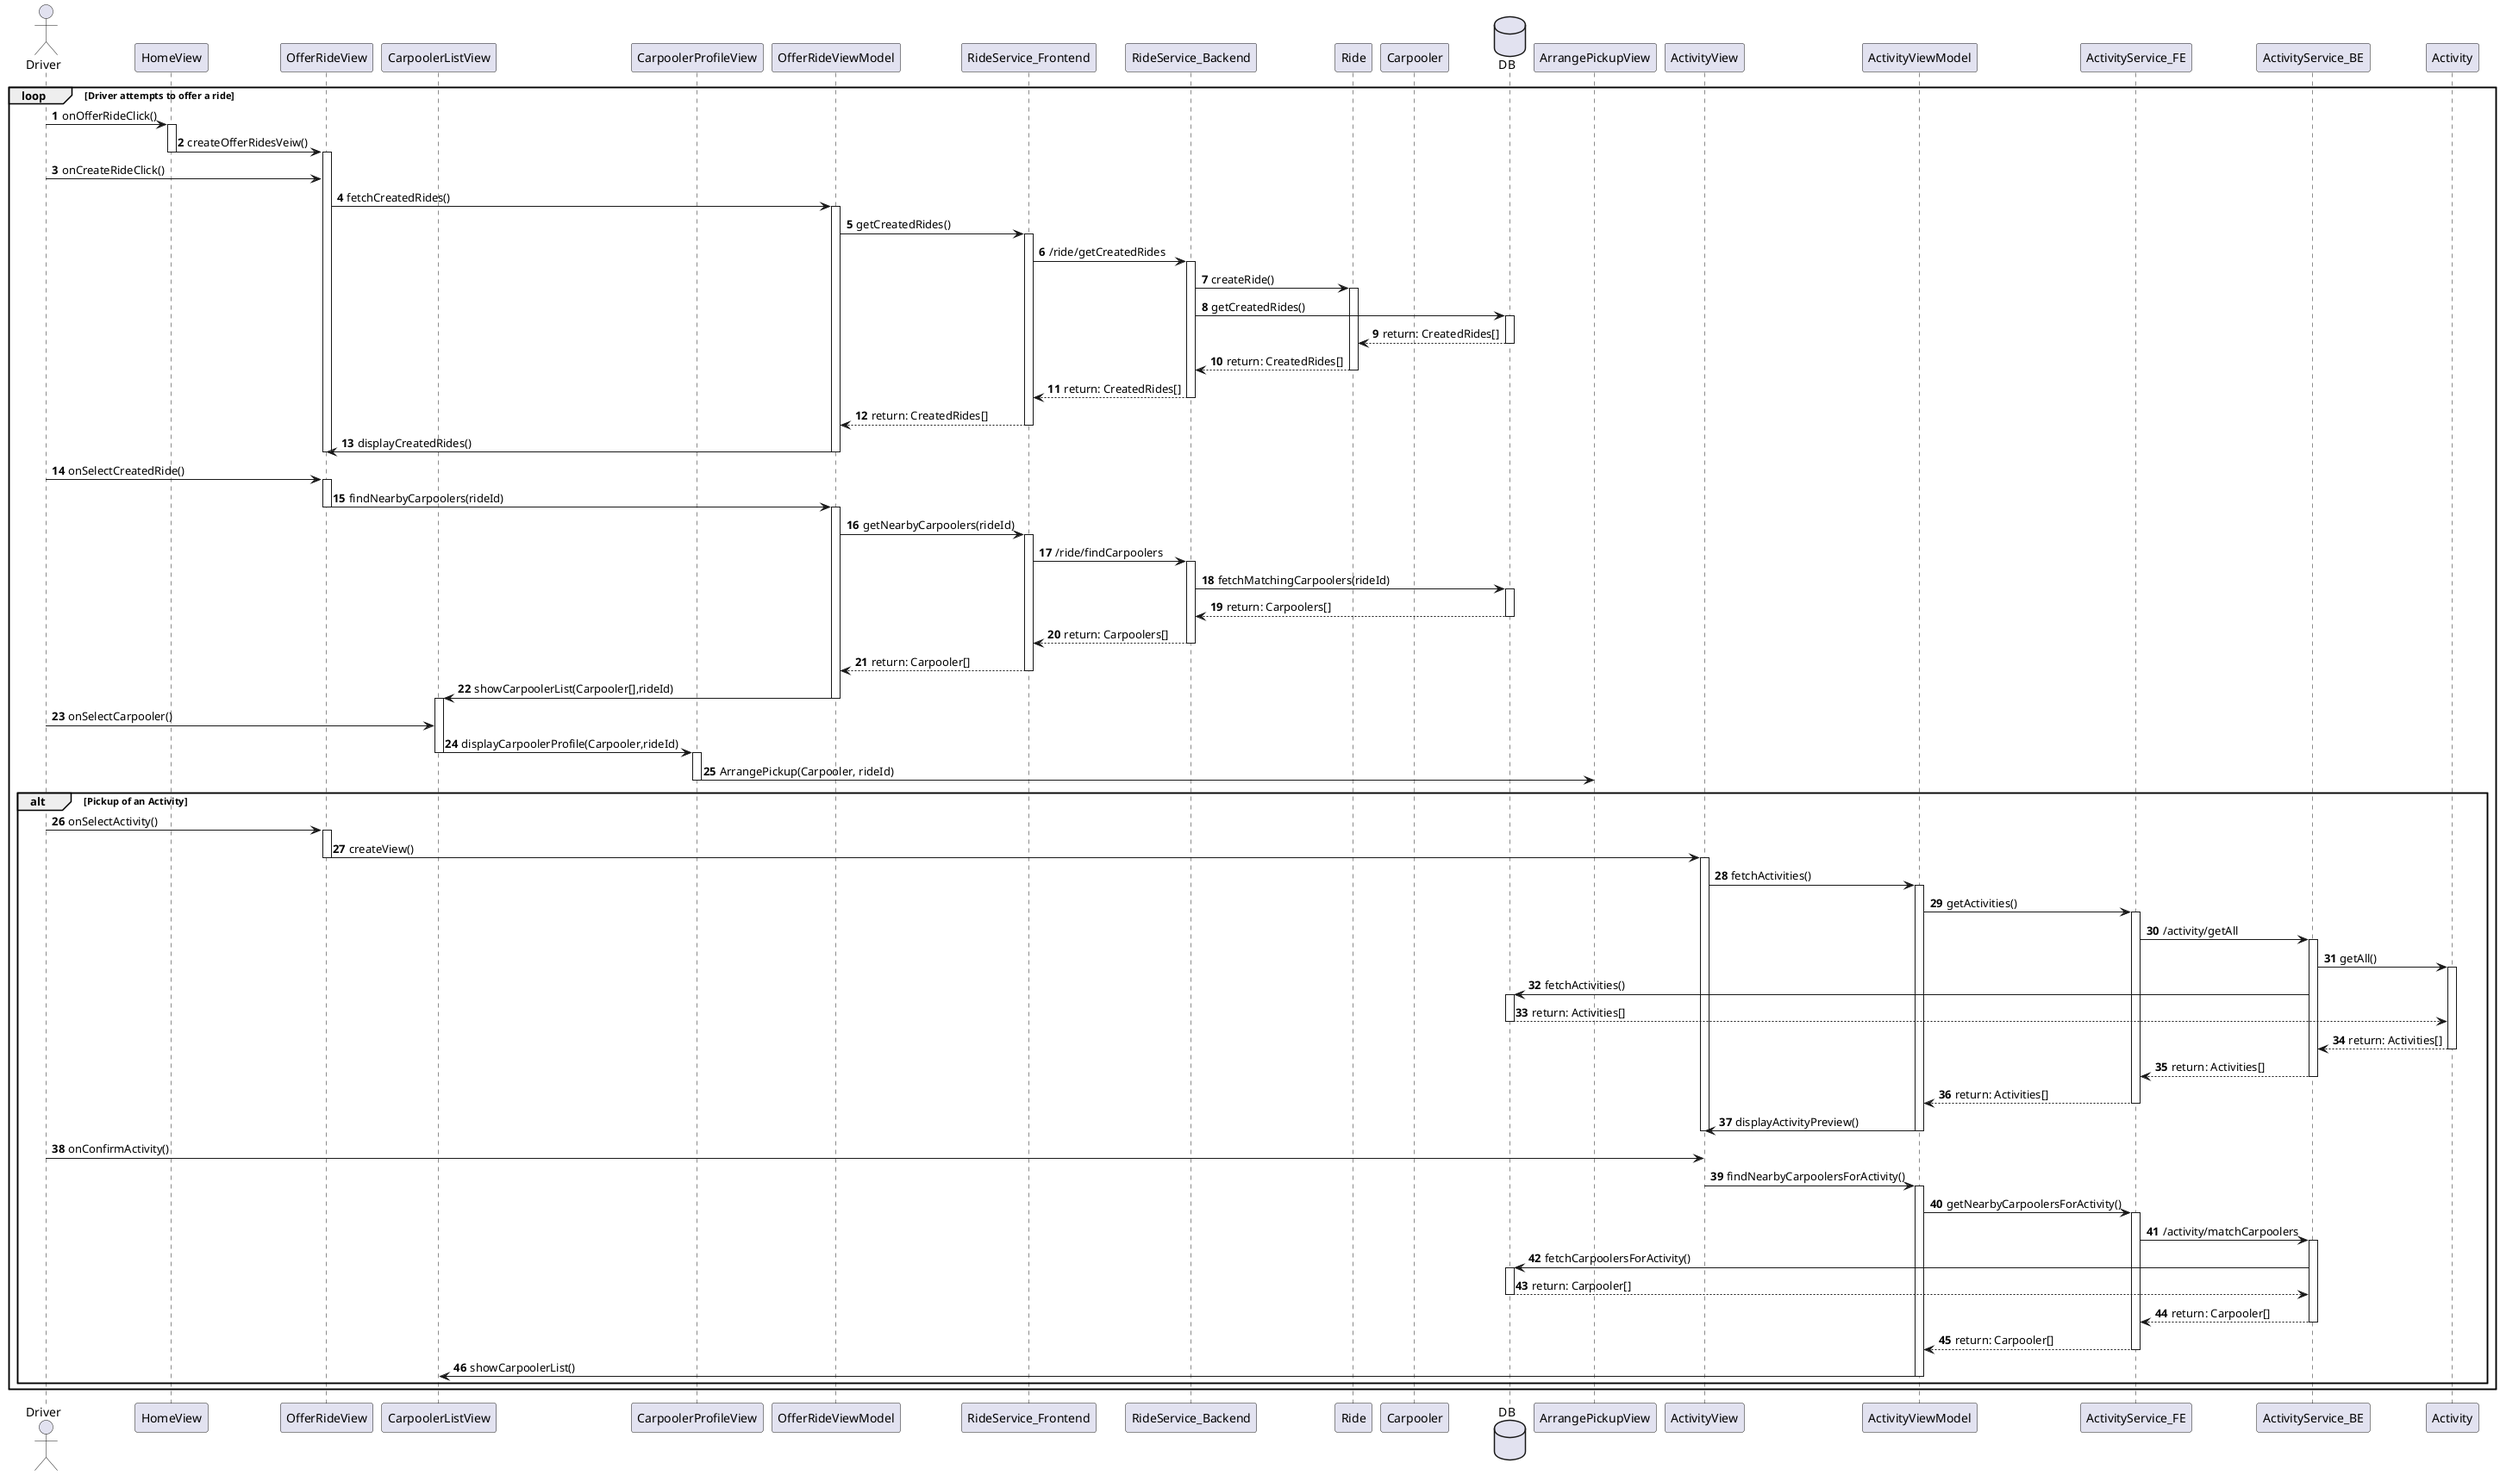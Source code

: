 @startuml
autonumber
actor Driver
participant HomeView
participant OfferRideView
participant CarpoolerListView
participant CarpoolerProfileView
participant OfferRideViewModel
participant RideService_Frontend as RideService_FE
participant RideService_Backend as RideService_BE
participant Ride
participant Carpooler
database DB

loop Driver attempts to offer a ride

    Driver -> HomeView: onOfferRideClick()
    activate HomeView

    HomeView -> OfferRideView: createOfferRidesVeiw()
    deactivate HomeView
    activate OfferRideView

    Driver -> OfferRideView: onCreateRideClick()
    OfferRideView -> OfferRideViewModel: fetchCreatedRides()
    activate OfferRideViewModel

    OfferRideViewModel -> RideService_FE: getCreatedRides()
    activate RideService_FE

    RideService_FE -> RideService_BE: /ride/getCreatedRides
    activate RideService_BE

    RideService_BE -> Ride: createRide()
    activate Ride
    RideService_BE -> DB: getCreatedRides()
    activate DB
    DB --> Ride: return: CreatedRides[]
    deactivate DB
    Ride --> RideService_BE: return: CreatedRides[]
    deactivate Ride


    RideService_BE --> RideService_FE: return: CreatedRides[]
    deactivate RideService_BE

    RideService_FE --> OfferRideViewModel: return: CreatedRides[]
    deactivate RideService_FE

    
    OfferRideViewModel -> OfferRideView: displayCreatedRides()
    deactivate OfferRideViewModel
    deactivate OfferRideView

    Driver -> OfferRideView: onSelectCreatedRide()
    activate OfferRideView
    OfferRideView -> OfferRideViewModel: findNearbyCarpoolers(rideId)
    deactivate OfferRideView
    activate OfferRideViewModel
    

    OfferRideViewModel -> RideService_FE: getNearbyCarpoolers(rideId)
    activate RideService_FE

    RideService_FE -> RideService_BE: /ride/findCarpoolers
    activate RideService_BE

    RideService_BE -> DB: fetchMatchingCarpoolers(rideId)
    activate DB
    DB --> RideService_BE: return: Carpoolers[]
    deactivate DB

    RideService_BE --> RideService_FE: return: Carpoolers[]
    deactivate RideService_BE

    RideService_FE --> OfferRideViewModel: return: Carpooler[]
    deactivate RideService_FE

    OfferRideViewModel -> CarpoolerListView: showCarpoolerList(Carpooler[],rideId)
    deactivate OfferRideViewModel
    activate CarpoolerListView

    Driver -> CarpoolerListView: onSelectCarpooler()
    CarpoolerListView -> CarpoolerProfileView: displayCarpoolerProfile(Carpooler,rideId)
    deactivate CarpoolerListView
    activate CarpoolerProfileView

    CarpoolerProfileView -> ArrangePickupView: ArrangePickup(Carpooler, rideId)
    deactivate CarpoolerProfileView
   alt Pickup of an Activity
        
        Driver -> OfferRideView: onSelectActivity()
        activate OfferRideView
        OfferRideView -> ActivityView: createView()
        deactivate OfferRideView
        activate ActivityView

        ActivityView -> ActivityViewModel: fetchActivities()
        activate ActivityViewModel

        ActivityViewModel -> ActivityService_FE: getActivities()
        activate ActivityService_FE

        ActivityService_FE -> ActivityService_BE: /activity/getAll
        activate ActivityService_BE

        ActivityService_BE -> Activity: getAll()
        activate Activity
        ActivityService_BE -> DB: fetchActivities()
        activate DB
        DB --> Activity: return: Activities[]
        deactivate DB
        Activity --> ActivityService_BE: return: Activities[]
        deactivate Activity

        ActivityService_BE --> ActivityService_FE: return: Activities[]
        deactivate ActivityService_BE

        ActivityService_FE --> ActivityViewModel: return: Activities[]
        deactivate ActivityService_FE

        ActivityViewModel -> ActivityView: displayActivityPreview()
        deactivate ActivityViewModel
        deactivate ActivityView

        Driver -> ActivityView: onConfirmActivity()
        ActivityView -> ActivityViewModel: findNearbyCarpoolersForActivity()
        activate ActivityViewModel

        ActivityViewModel -> ActivityService_FE: getNearbyCarpoolersForActivity()
        activate ActivityService_FE

        ActivityService_FE -> ActivityService_BE: /activity/matchCarpoolers
        activate ActivityService_BE

        ActivityService_BE -> DB: fetchCarpoolersForActivity()
        activate DB
        DB --> ActivityService_BE: return: Carpooler[]
        deactivate DB

        ActivityService_BE --> ActivityService_FE: return: Carpooler[]
        deactivate ActivityService_BE

        ActivityService_FE --> ActivityViewModel: return: Carpooler[]
        deactivate ActivityService_FE

        ActivityViewModel -> CarpoolerListView: showCarpoolerList()
        deactivate ActivityViewModel
        

    end alt

end loop
@enduml